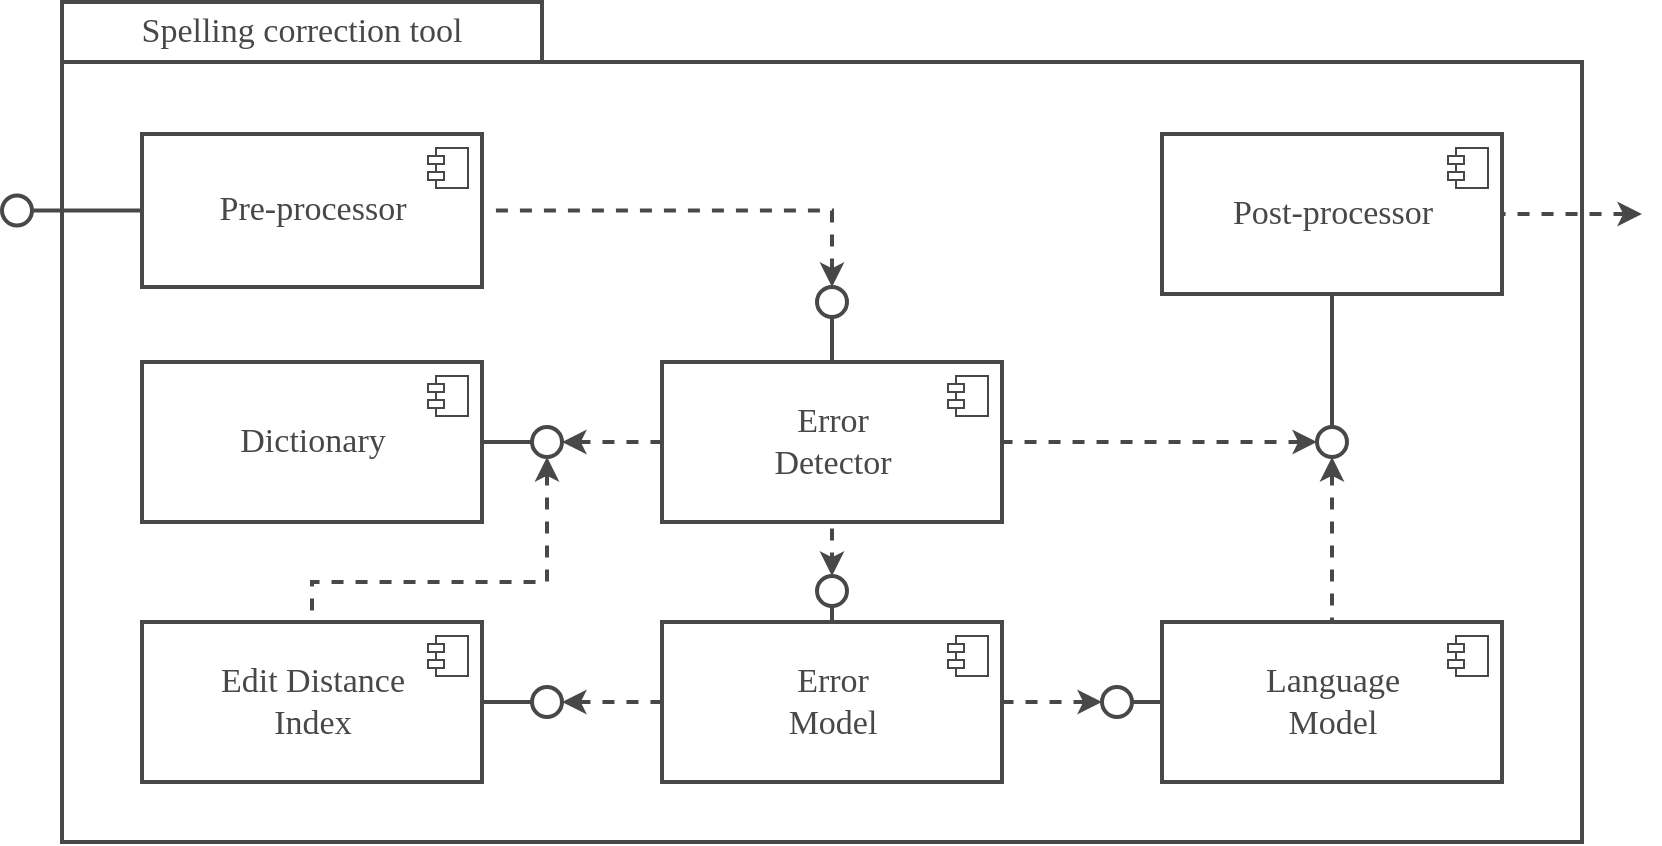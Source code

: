 <mxfile version="17.4.0" type="device"><diagram id="WbD-ZiH9MRF-BvskfDD6" name="Page-1"><mxGraphModel dx="2777" dy="573" grid="1" gridSize="10" guides="1" tooltips="1" connect="1" arrows="1" fold="1" page="1" pageScale="1" pageWidth="827" pageHeight="1169" math="0" shadow="0"><root><mxCell id="0"/><mxCell id="1" parent="0"/><mxCell id="WPqHeAIB-nKl-p0_2O8t-15" value="" style="rounded=0;whiteSpace=wrap;html=1;strokeWidth=2;strokeColor=#484848;" parent="1" vertex="1"><mxGeometry x="-1110" y="510" width="760" height="390" as="geometry"/></mxCell><mxCell id="WPqHeAIB-nKl-p0_2O8t-16" value="&lt;font color=&quot;#484848&quot; face=&quot;montserrat semibold&quot;&gt;&lt;span style=&quot;font-size: 17px&quot;&gt;Post-processor&lt;/span&gt;&lt;/font&gt;" style="html=1;dropTarget=0;strokeWidth=2;strokeColor=#484848;" parent="1" vertex="1"><mxGeometry x="-560" y="546" width="170" height="80" as="geometry"/></mxCell><mxCell id="WPqHeAIB-nKl-p0_2O8t-17" value="" style="shape=module;jettyWidth=8;jettyHeight=4;strokeColor=#484848;" parent="WPqHeAIB-nKl-p0_2O8t-16" vertex="1"><mxGeometry x="1" width="20" height="20" relative="1" as="geometry"><mxPoint x="-27" y="7" as="offset"/></mxGeometry></mxCell><mxCell id="WPqHeAIB-nKl-p0_2O8t-22" value="&lt;font style=&quot;font-size: 17px&quot;&gt;&lt;span style=&quot;color: rgb(72 , 72 , 72) ; font-family: &amp;#34;montserrat semibold&amp;#34;&quot;&gt;Error&lt;br&gt;&lt;/span&gt;&lt;span style=&quot;color: rgb(72 , 72 , 72) ; font-family: &amp;#34;montserrat semibold&amp;#34;&quot;&gt;Model&lt;/span&gt;&lt;/font&gt;" style="html=1;dropTarget=0;strokeWidth=2;strokeColor=#484848;" parent="1" vertex="1"><mxGeometry x="-810" y="790" width="170" height="80" as="geometry"/></mxCell><mxCell id="WPqHeAIB-nKl-p0_2O8t-23" value="" style="shape=module;jettyWidth=8;jettyHeight=4;strokeColor=#484848;" parent="WPqHeAIB-nKl-p0_2O8t-22" vertex="1"><mxGeometry x="1" width="20" height="20" relative="1" as="geometry"><mxPoint x="-27" y="7" as="offset"/></mxGeometry></mxCell><mxCell id="WPqHeAIB-nKl-p0_2O8t-37" value="&lt;font color=&quot;#484848&quot; face=&quot;Montserrat Semibold&quot;&gt;&lt;span style=&quot;font-size: 17px&quot;&gt;Spelling correction tool&lt;/span&gt;&lt;/font&gt;" style="rounded=0;whiteSpace=wrap;html=1;strokeColor=#484848;strokeWidth=2;" parent="1" vertex="1"><mxGeometry x="-1110" y="480" width="240" height="30" as="geometry"/></mxCell><mxCell id="WPqHeAIB-nKl-p0_2O8t-39" value="&lt;font color=&quot;#484848&quot; face=&quot;montserrat semibold&quot; style=&quot;font-size: 17px&quot;&gt;Pre-processor&lt;/font&gt;" style="html=1;dropTarget=0;strokeWidth=2;strokeColor=#484848;" parent="1" vertex="1"><mxGeometry x="-1070" y="546" width="170" height="76.5" as="geometry"/></mxCell><mxCell id="WPqHeAIB-nKl-p0_2O8t-40" value="" style="shape=module;jettyWidth=8;jettyHeight=4;strokeColor=#484848;" parent="WPqHeAIB-nKl-p0_2O8t-39" vertex="1"><mxGeometry x="1" width="20" height="20" relative="1" as="geometry"><mxPoint x="-27" y="7" as="offset"/></mxGeometry></mxCell><mxCell id="WPqHeAIB-nKl-p0_2O8t-43" value="&lt;font color=&quot;#484848&quot; face=&quot;montserrat semibold&quot; style=&quot;font-size: 17px&quot;&gt;Language&lt;br&gt;Model&lt;/font&gt;" style="html=1;dropTarget=0;strokeWidth=2;strokeColor=#484848;" parent="1" vertex="1"><mxGeometry x="-560" y="790" width="170" height="80" as="geometry"/></mxCell><mxCell id="WPqHeAIB-nKl-p0_2O8t-44" value="" style="shape=module;jettyWidth=8;jettyHeight=4;strokeColor=#484848;" parent="WPqHeAIB-nKl-p0_2O8t-43" vertex="1"><mxGeometry x="1" width="20" height="20" relative="1" as="geometry"><mxPoint x="-27" y="7" as="offset"/></mxGeometry></mxCell><mxCell id="WPqHeAIB-nKl-p0_2O8t-62" value="" style="ellipse;whiteSpace=wrap;html=1;aspect=fixed;strokeColor=#484848;strokeWidth=2;" parent="1" vertex="1"><mxGeometry x="-1140" y="576.75" width="15" height="15" as="geometry"/></mxCell><mxCell id="WPqHeAIB-nKl-p0_2O8t-63" style="edgeStyle=orthogonalEdgeStyle;rounded=0;orthogonalLoop=1;jettySize=auto;html=1;startArrow=none;startFill=0;endArrow=none;endFill=0;strokeColor=#484848;strokeWidth=2;exitX=1;exitY=0.5;exitDx=0;exitDy=0;entryX=0;entryY=0.5;entryDx=0;entryDy=0;" parent="1" source="WPqHeAIB-nKl-p0_2O8t-62" target="WPqHeAIB-nKl-p0_2O8t-39" edge="1"><mxGeometry relative="1" as="geometry"><mxPoint x="-1170" y="540" as="sourcePoint"/><mxPoint x="-1350" y="350" as="targetPoint"/><Array as="points"><mxPoint x="-1080" y="584"/><mxPoint x="-1080" y="584"/></Array></mxGeometry></mxCell><mxCell id="WPqHeAIB-nKl-p0_2O8t-65" value="" style="ellipse;whiteSpace=wrap;html=1;aspect=fixed;strokeColor=#484848;strokeWidth=2;" parent="1" vertex="1"><mxGeometry x="-732.5" y="767" width="15" height="15" as="geometry"/></mxCell><mxCell id="WPqHeAIB-nKl-p0_2O8t-66" value="" style="ellipse;whiteSpace=wrap;html=1;aspect=fixed;strokeColor=#484848;strokeWidth=2;" parent="1" vertex="1"><mxGeometry x="-590" y="822.5" width="15" height="15" as="geometry"/></mxCell><mxCell id="WPqHeAIB-nKl-p0_2O8t-67" style="edgeStyle=orthogonalEdgeStyle;rounded=0;orthogonalLoop=1;jettySize=auto;html=1;startArrow=none;startFill=0;endArrow=none;endFill=0;strokeColor=#484848;strokeWidth=2;exitX=0.5;exitY=1;exitDx=0;exitDy=0;entryX=0.5;entryY=0;entryDx=0;entryDy=0;" parent="1" source="WPqHeAIB-nKl-p0_2O8t-65" target="WPqHeAIB-nKl-p0_2O8t-22" edge="1"><mxGeometry relative="1" as="geometry"><mxPoint x="-870" y="599.71" as="sourcePoint"/><mxPoint x="-805" y="599.71" as="targetPoint"/><Array as="points"><mxPoint x="-725" y="790"/><mxPoint x="-725" y="790"/></Array></mxGeometry></mxCell><mxCell id="WPqHeAIB-nKl-p0_2O8t-68" style="edgeStyle=orthogonalEdgeStyle;rounded=0;orthogonalLoop=1;jettySize=auto;html=1;startArrow=none;startFill=0;endArrow=none;endFill=0;strokeColor=#484848;strokeWidth=2;exitX=1;exitY=0.5;exitDx=0;exitDy=0;entryX=0;entryY=0.5;entryDx=0;entryDy=0;" parent="1" source="WPqHeAIB-nKl-p0_2O8t-66" target="WPqHeAIB-nKl-p0_2O8t-43" edge="1"><mxGeometry relative="1" as="geometry"><mxPoint x="-847.5" y="553.5" as="sourcePoint"/><mxPoint x="-847.5" y="610" as="targetPoint"/><Array as="points"><mxPoint x="-575" y="830"/><mxPoint x="-575" y="830"/></Array></mxGeometry></mxCell><mxCell id="WPqHeAIB-nKl-p0_2O8t-69" value="" style="ellipse;whiteSpace=wrap;html=1;aspect=fixed;strokeColor=#484848;strokeWidth=2;" parent="1" vertex="1"><mxGeometry x="-482.5" y="692.5" width="15" height="15" as="geometry"/></mxCell><mxCell id="WPqHeAIB-nKl-p0_2O8t-71" style="edgeStyle=orthogonalEdgeStyle;rounded=0;orthogonalLoop=1;jettySize=auto;html=1;startArrow=none;startFill=0;endArrow=none;endFill=0;strokeColor=#484848;strokeWidth=2;entryX=0.5;entryY=1;entryDx=0;entryDy=0;exitX=0.5;exitY=0;exitDx=0;exitDy=0;" parent="1" source="WPqHeAIB-nKl-p0_2O8t-69" target="WPqHeAIB-nKl-p0_2O8t-16" edge="1"><mxGeometry relative="1" as="geometry"><mxPoint x="-742" y="740" as="sourcePoint"/><mxPoint x="-847.5" y="680" as="targetPoint"/><Array as="points"><mxPoint x="-475" y="670"/><mxPoint x="-475" y="670"/></Array></mxGeometry></mxCell><mxCell id="WPqHeAIB-nKl-p0_2O8t-72" style="edgeStyle=orthogonalEdgeStyle;rounded=0;orthogonalLoop=1;jettySize=auto;html=1;endArrow=none;endFill=0;strokeWidth=2;strokeColor=#484848;dashed=1;startArrow=classic;startFill=1;entryX=1;entryY=0.5;entryDx=0;entryDy=0;exitX=0.5;exitY=0;exitDx=0;exitDy=0;" parent="1" source="sDqQ4_i53VNcSWUXyFaf-4" target="WPqHeAIB-nKl-p0_2O8t-39" edge="1"><mxGeometry relative="1" as="geometry"><mxPoint x="-830" y="470" as="sourcePoint"/><mxPoint x="-797.5" y="469.907" as="targetPoint"/><Array as="points"/></mxGeometry></mxCell><mxCell id="WPqHeAIB-nKl-p0_2O8t-74" style="edgeStyle=orthogonalEdgeStyle;rounded=0;orthogonalLoop=1;jettySize=auto;html=1;endArrow=none;endFill=0;strokeWidth=2;strokeColor=#484848;dashed=1;startArrow=classic;startFill=1;entryX=0.5;entryY=0;entryDx=0;entryDy=0;exitX=0.5;exitY=1;exitDx=0;exitDy=0;" parent="1" source="WPqHeAIB-nKl-p0_2O8t-69" target="WPqHeAIB-nKl-p0_2O8t-43" edge="1"><mxGeometry relative="1" as="geometry"><mxPoint x="-525" y="574.75" as="sourcePoint"/><mxPoint x="-560" y="573" as="targetPoint"/><Array as="points"><mxPoint x="-475" y="720"/><mxPoint x="-475" y="720"/></Array></mxGeometry></mxCell><mxCell id="WPqHeAIB-nKl-p0_2O8t-75" style="edgeStyle=orthogonalEdgeStyle;rounded=0;orthogonalLoop=1;jettySize=auto;html=1;endArrow=none;endFill=0;strokeWidth=2;strokeColor=#484848;dashed=1;startArrow=classic;startFill=1;entryX=1;entryY=0.5;entryDx=0;entryDy=0;" parent="1" target="WPqHeAIB-nKl-p0_2O8t-16" edge="1"><mxGeometry relative="1" as="geometry"><mxPoint x="-320" y="586" as="sourcePoint"/><mxPoint x="-550" y="596" as="targetPoint"/><Array as="points"><mxPoint x="-360" y="586"/><mxPoint x="-360" y="586"/></Array></mxGeometry></mxCell><mxCell id="sDqQ4_i53VNcSWUXyFaf-3" style="edgeStyle=orthogonalEdgeStyle;rounded=0;orthogonalLoop=1;jettySize=auto;html=1;startArrow=none;startFill=0;endArrow=none;endFill=0;strokeColor=#484848;strokeWidth=2;exitX=0.5;exitY=1;exitDx=0;exitDy=0;entryX=0.5;entryY=0;entryDx=0;entryDy=0;" parent="1" source="sDqQ4_i53VNcSWUXyFaf-4" target="sDqQ4_i53VNcSWUXyFaf-1" edge="1"><mxGeometry relative="1" as="geometry"><mxPoint x="-975" y="685" as="sourcePoint"/><mxPoint x="-980" y="820" as="targetPoint"/><Array as="points"><mxPoint x="-725" y="680"/><mxPoint x="-725" y="680"/></Array></mxGeometry></mxCell><mxCell id="sDqQ4_i53VNcSWUXyFaf-4" value="" style="ellipse;whiteSpace=wrap;html=1;aspect=fixed;strokeColor=#484848;strokeWidth=2;" parent="1" vertex="1"><mxGeometry x="-732.5" y="622.5" width="15" height="15" as="geometry"/></mxCell><mxCell id="sDqQ4_i53VNcSWUXyFaf-1" value="&lt;font style=&quot;font-size: 17px&quot;&gt;&lt;span style=&quot;color: rgb(72 , 72 , 72) ; font-family: &amp;#34;montserrat semibold&amp;#34;&quot;&gt;Error&lt;br&gt;&lt;/span&gt;&lt;font color=&quot;#484848&quot; face=&quot;montserrat semibold&quot;&gt;Detector&lt;/font&gt;&lt;br&gt;&lt;/font&gt;" style="html=1;dropTarget=0;strokeWidth=2;strokeColor=#484848;" parent="1" vertex="1"><mxGeometry x="-810" y="660" width="170" height="80" as="geometry"/></mxCell><mxCell id="sDqQ4_i53VNcSWUXyFaf-2" value="" style="shape=module;jettyWidth=8;jettyHeight=4;strokeColor=#484848;" parent="sDqQ4_i53VNcSWUXyFaf-1" vertex="1"><mxGeometry x="1" width="20" height="20" relative="1" as="geometry"><mxPoint x="-27" y="7" as="offset"/></mxGeometry></mxCell><mxCell id="sDqQ4_i53VNcSWUXyFaf-5" value="" style="edgeStyle=orthogonalEdgeStyle;rounded=0;orthogonalLoop=1;jettySize=auto;html=1;endArrow=none;endFill=0;strokeWidth=2;strokeColor=#484848;dashed=1;startArrow=classic;startFill=1;entryX=1;entryY=0.5;entryDx=0;entryDy=0;exitX=0;exitY=0.5;exitDx=0;exitDy=0;" parent="1" source="WPqHeAIB-nKl-p0_2O8t-66" target="WPqHeAIB-nKl-p0_2O8t-22" edge="1"><mxGeometry relative="1" as="geometry"><mxPoint x="-772.5" y="543.5" as="sourcePoint"/><mxPoint x="-947.5" y="760" as="targetPoint"/><Array as="points"><mxPoint x="-630" y="830"/><mxPoint x="-630" y="830"/></Array></mxGeometry></mxCell><mxCell id="sDqQ4_i53VNcSWUXyFaf-7" style="edgeStyle=orthogonalEdgeStyle;rounded=0;orthogonalLoop=1;jettySize=auto;html=1;endArrow=none;endFill=0;strokeWidth=2;strokeColor=#484848;dashed=1;startArrow=classic;startFill=1;entryX=0.5;entryY=1;entryDx=0;entryDy=0;exitX=0.5;exitY=0;exitDx=0;exitDy=0;" parent="1" source="WPqHeAIB-nKl-p0_2O8t-65" target="sDqQ4_i53VNcSWUXyFaf-1" edge="1"><mxGeometry relative="1" as="geometry"><mxPoint x="-975" y="640.0" as="sourcePoint"/><mxPoint x="-975" y="602.5" as="targetPoint"/><Array as="points"><mxPoint x="-725" y="760"/><mxPoint x="-725" y="760"/></Array></mxGeometry></mxCell><mxCell id="vL3eTQ4pp4WK1Fbb5k3O-1" value="&lt;font color=&quot;#484848&quot; face=&quot;montserrat semibold&quot;&gt;&lt;span style=&quot;font-size: 17px&quot;&gt;Dictionary&lt;/span&gt;&lt;/font&gt;" style="html=1;dropTarget=0;strokeWidth=2;strokeColor=#484848;" parent="1" vertex="1"><mxGeometry x="-1070" y="660" width="170" height="80" as="geometry"/></mxCell><mxCell id="vL3eTQ4pp4WK1Fbb5k3O-2" value="" style="shape=module;jettyWidth=8;jettyHeight=4;strokeColor=#484848;" parent="vL3eTQ4pp4WK1Fbb5k3O-1" vertex="1"><mxGeometry x="1" width="20" height="20" relative="1" as="geometry"><mxPoint x="-27" y="7" as="offset"/></mxGeometry></mxCell><mxCell id="vL3eTQ4pp4WK1Fbb5k3O-3" value="&lt;font color=&quot;#484848&quot; face=&quot;montserrat semibold&quot;&gt;&lt;span style=&quot;font-size: 17px&quot;&gt;Edit Distance &lt;br&gt;Index&lt;br&gt;&lt;/span&gt;&lt;/font&gt;" style="html=1;dropTarget=0;strokeWidth=2;strokeColor=#484848;" parent="1" vertex="1"><mxGeometry x="-1070" y="790" width="170" height="80" as="geometry"/></mxCell><mxCell id="vL3eTQ4pp4WK1Fbb5k3O-4" value="" style="shape=module;jettyWidth=8;jettyHeight=4;strokeColor=#484848;" parent="vL3eTQ4pp4WK1Fbb5k3O-3" vertex="1"><mxGeometry x="1" width="20" height="20" relative="1" as="geometry"><mxPoint x="-27" y="7" as="offset"/></mxGeometry></mxCell><mxCell id="vL3eTQ4pp4WK1Fbb5k3O-7" value="" style="ellipse;whiteSpace=wrap;html=1;aspect=fixed;strokeColor=#484848;strokeWidth=2;" parent="1" vertex="1"><mxGeometry x="-875" y="692.5" width="15" height="15" as="geometry"/></mxCell><mxCell id="vL3eTQ4pp4WK1Fbb5k3O-8" style="edgeStyle=orthogonalEdgeStyle;rounded=0;orthogonalLoop=1;jettySize=auto;html=1;startArrow=none;startFill=0;endArrow=none;endFill=0;strokeColor=#484848;strokeWidth=2;entryX=1;entryY=0.5;entryDx=0;entryDy=0;exitX=0;exitY=0.5;exitDx=0;exitDy=0;" parent="1" source="vL3eTQ4pp4WK1Fbb5k3O-7" target="vL3eTQ4pp4WK1Fbb5k3O-1" edge="1"><mxGeometry relative="1" as="geometry"><mxPoint x="-732" y="702.5" as="sourcePoint"/><mxPoint x="-455" y="620.0" as="targetPoint"/><Array as="points"/></mxGeometry></mxCell><mxCell id="vL3eTQ4pp4WK1Fbb5k3O-10" style="edgeStyle=orthogonalEdgeStyle;rounded=0;orthogonalLoop=1;jettySize=auto;html=1;endArrow=none;endFill=0;strokeWidth=2;strokeColor=#484848;dashed=1;startArrow=classic;startFill=1;entryX=0;entryY=0.5;entryDx=0;entryDy=0;exitX=1;exitY=0.5;exitDx=0;exitDy=0;" parent="1" source="vL3eTQ4pp4WK1Fbb5k3O-7" target="sDqQ4_i53VNcSWUXyFaf-1" edge="1"><mxGeometry relative="1" as="geometry"><mxPoint x="-739.5" y="710" as="sourcePoint"/><mxPoint x="-890" y="710" as="targetPoint"/><Array as="points"><mxPoint x="-820" y="700"/><mxPoint x="-820" y="700"/></Array></mxGeometry></mxCell><mxCell id="vL3eTQ4pp4WK1Fbb5k3O-11" value="" style="ellipse;whiteSpace=wrap;html=1;aspect=fixed;strokeColor=#484848;strokeWidth=2;" parent="1" vertex="1"><mxGeometry x="-875" y="822.5" width="15" height="15" as="geometry"/></mxCell><mxCell id="vL3eTQ4pp4WK1Fbb5k3O-12" style="edgeStyle=orthogonalEdgeStyle;rounded=0;orthogonalLoop=1;jettySize=auto;html=1;startArrow=none;startFill=0;endArrow=none;endFill=0;strokeColor=#484848;strokeWidth=2;entryX=0;entryY=0.5;entryDx=0;entryDy=0;exitX=1;exitY=0.5;exitDx=0;exitDy=0;" parent="1" source="vL3eTQ4pp4WK1Fbb5k3O-3" target="vL3eTQ4pp4WK1Fbb5k3O-11" edge="1"><mxGeometry relative="1" as="geometry"><mxPoint x="-765" y="640" as="sourcePoint"/><mxPoint x="-765" y="610" as="targetPoint"/><Array as="points"><mxPoint x="-880" y="830"/><mxPoint x="-880" y="830"/></Array></mxGeometry></mxCell><mxCell id="vL3eTQ4pp4WK1Fbb5k3O-13" value="" style="edgeStyle=orthogonalEdgeStyle;rounded=0;orthogonalLoop=1;jettySize=auto;html=1;endArrow=none;endFill=0;strokeWidth=2;strokeColor=#484848;dashed=1;startArrow=classic;startFill=1;entryX=0;entryY=0.5;entryDx=0;entryDy=0;exitX=1;exitY=0.5;exitDx=0;exitDy=0;" parent="1" source="vL3eTQ4pp4WK1Fbb5k3O-11" target="WPqHeAIB-nKl-p0_2O8t-22" edge="1"><mxGeometry relative="1" as="geometry"><mxPoint x="-739.5" y="840" as="sourcePoint"/><mxPoint x="-890" y="840" as="targetPoint"/><Array as="points"><mxPoint x="-850" y="830"/><mxPoint x="-850" y="830"/></Array></mxGeometry></mxCell><mxCell id="vL3eTQ4pp4WK1Fbb5k3O-15" style="edgeStyle=orthogonalEdgeStyle;rounded=0;orthogonalLoop=1;jettySize=auto;html=1;endArrow=none;endFill=0;strokeWidth=2;strokeColor=#484848;dashed=1;startArrow=classic;startFill=1;entryX=1;entryY=0.5;entryDx=0;entryDy=0;exitX=0;exitY=0.5;exitDx=0;exitDy=0;" parent="1" source="WPqHeAIB-nKl-p0_2O8t-69" target="sDqQ4_i53VNcSWUXyFaf-1" edge="1"><mxGeometry relative="1" as="geometry"><mxPoint x="-455.0" y="717.5" as="sourcePoint"/><mxPoint x="-455.0" y="820" as="targetPoint"/><Array as="points"/></mxGeometry></mxCell><mxCell id="vL3eTQ4pp4WK1Fbb5k3O-17" value="" style="edgeStyle=orthogonalEdgeStyle;rounded=0;orthogonalLoop=1;jettySize=auto;html=1;endArrow=none;endFill=0;strokeWidth=2;strokeColor=#484848;dashed=1;startArrow=classic;startFill=1;entryX=0.5;entryY=0;entryDx=0;entryDy=0;exitX=0.5;exitY=1;exitDx=0;exitDy=0;" parent="1" source="vL3eTQ4pp4WK1Fbb5k3O-7" target="vL3eTQ4pp4WK1Fbb5k3O-3" edge="1"><mxGeometry relative="1" as="geometry"><mxPoint x="-850" y="860" as="sourcePoint"/><mxPoint x="-800" y="860" as="targetPoint"/><Array as="points"><mxPoint x="-868" y="770"/><mxPoint x="-985" y="770"/></Array></mxGeometry></mxCell></root></mxGraphModel></diagram></mxfile>